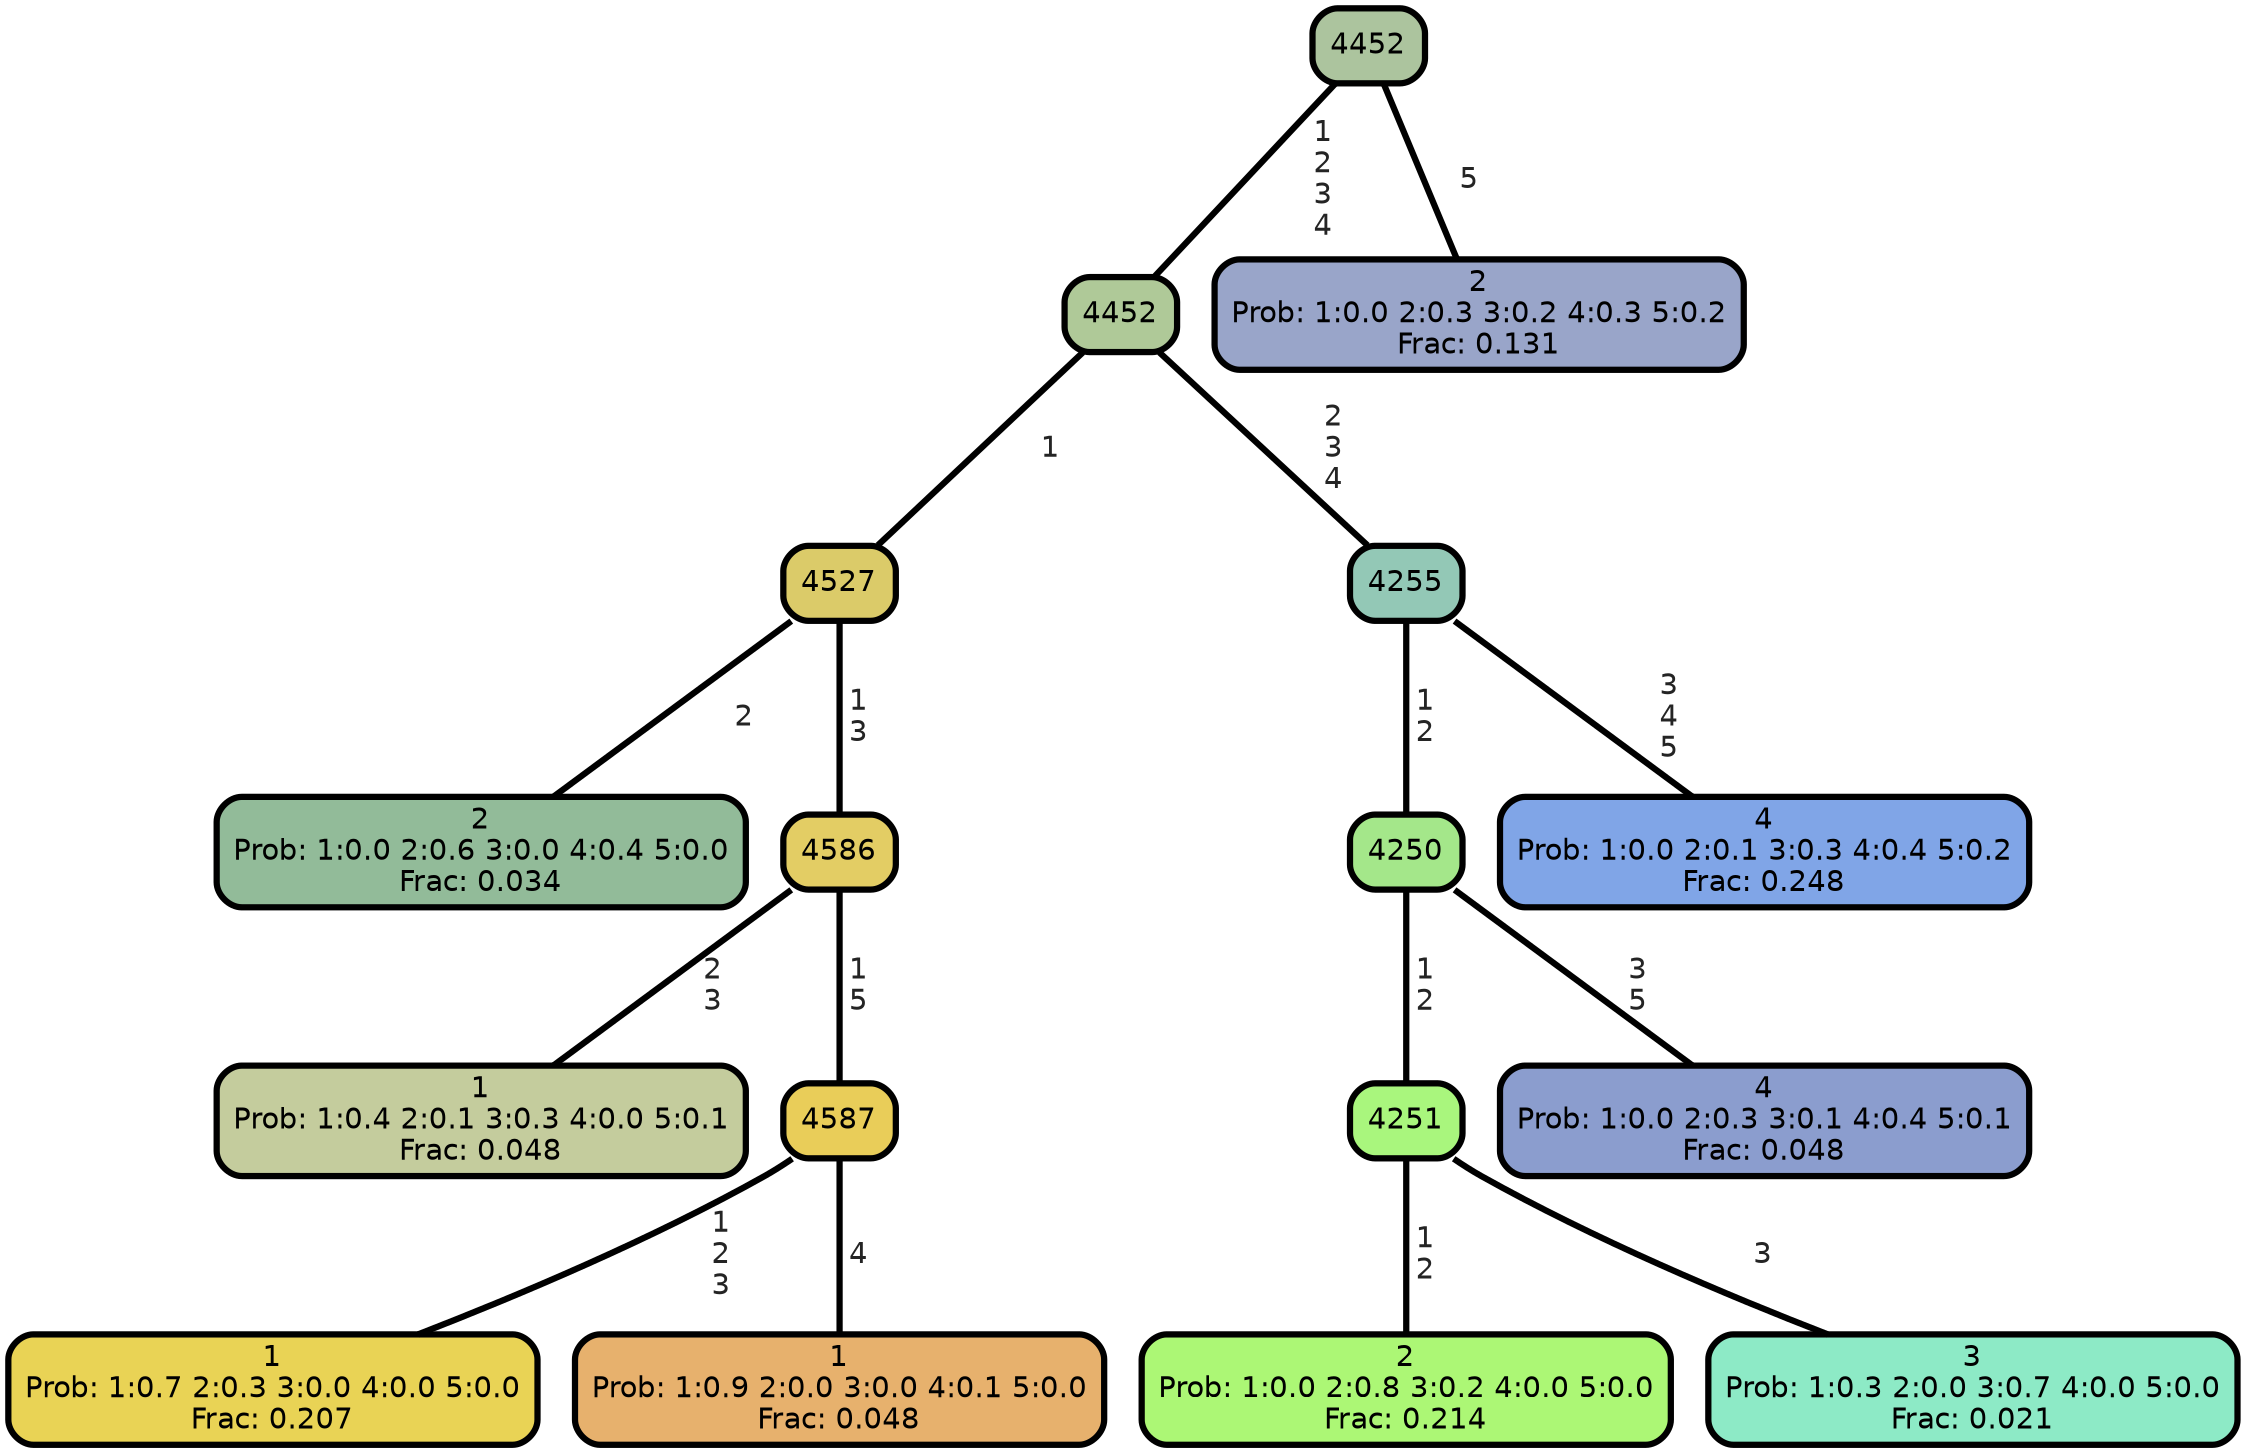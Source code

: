 graph Tree {
node [shape=box, style="filled, rounded",color="black",penwidth="3",fontcolor="black",                 fontname=helvetica] ;
graph [ranksep="0 equally", splines=straight,                 bgcolor=transparent, dpi=200] ;
edge [fontname=helvetica, fontweight=bold,fontcolor=grey14,color=black] ;
0 [label="2
Prob: 1:0.0 2:0.6 3:0.0 4:0.4 5:0.0
Frac: 0.034", fillcolor="#92bb99"] ;
1 [label="4527", fillcolor="#dbcb69"] ;
2 [label="1
Prob: 1:0.4 2:0.1 3:0.3 4:0.0 5:0.1
Frac: 0.048", fillcolor="#c4cc9d"] ;
3 [label="4586", fillcolor="#e3cd64"] ;
4 [label="1
Prob: 1:0.7 2:0.3 3:0.0 4:0.0 5:0.0
Frac: 0.207", fillcolor="#e9d355"] ;
5 [label="4587", fillcolor="#e9cd59"] ;
6 [label="1
Prob: 1:0.9 2:0.0 3:0.0 4:0.1 5:0.0
Frac: 0.048", fillcolor="#e7b16d"] ;
7 [label="4452", fillcolor="#afc998"] ;
8 [label="2
Prob: 1:0.0 2:0.8 3:0.2 4:0.0 5:0.0
Frac: 0.214", fillcolor="#acf775"] ;
9 [label="4251", fillcolor="#a9f67d"] ;
10 [label="3
Prob: 1:0.3 2:0.0 3:0.7 4:0.0 5:0.0
Frac: 0.021", fillcolor="#8deac6"] ;
11 [label="4250", fillcolor="#a4e78a"] ;
12 [label="4
Prob: 1:0.0 2:0.3 3:0.1 4:0.4 5:0.1
Frac: 0.048", fillcolor="#8b9dce"] ;
13 [label="4255", fillcolor="#93c8b6"] ;
14 [label="4
Prob: 1:0.0 2:0.1 3:0.3 4:0.4 5:0.2
Frac: 0.248", fillcolor="#80a5e7"] ;
15 [label="4452", fillcolor="#acc49e"] ;
16 [label="2
Prob: 1:0.0 2:0.3 3:0.2 4:0.3 5:0.2
Frac: 0.131", fillcolor="#99a5c9"] ;
1 -- 0 [label=" 2",penwidth=3] ;
1 -- 3 [label=" 1\n 3",penwidth=3] ;
3 -- 2 [label=" 2\n 3",penwidth=3] ;
3 -- 5 [label=" 1\n 5",penwidth=3] ;
5 -- 4 [label=" 1\n 2\n 3",penwidth=3] ;
5 -- 6 [label=" 4",penwidth=3] ;
7 -- 1 [label=" 1",penwidth=3] ;
7 -- 13 [label=" 2\n 3\n 4",penwidth=3] ;
9 -- 8 [label=" 1\n 2",penwidth=3] ;
9 -- 10 [label=" 3",penwidth=3] ;
11 -- 9 [label=" 1\n 2",penwidth=3] ;
11 -- 12 [label=" 3\n 5",penwidth=3] ;
13 -- 11 [label=" 1\n 2",penwidth=3] ;
13 -- 14 [label=" 3\n 4\n 5",penwidth=3] ;
15 -- 7 [label=" 1\n 2\n 3\n 4",penwidth=3] ;
15 -- 16 [label=" 5",penwidth=3] ;
{rank = same;}}